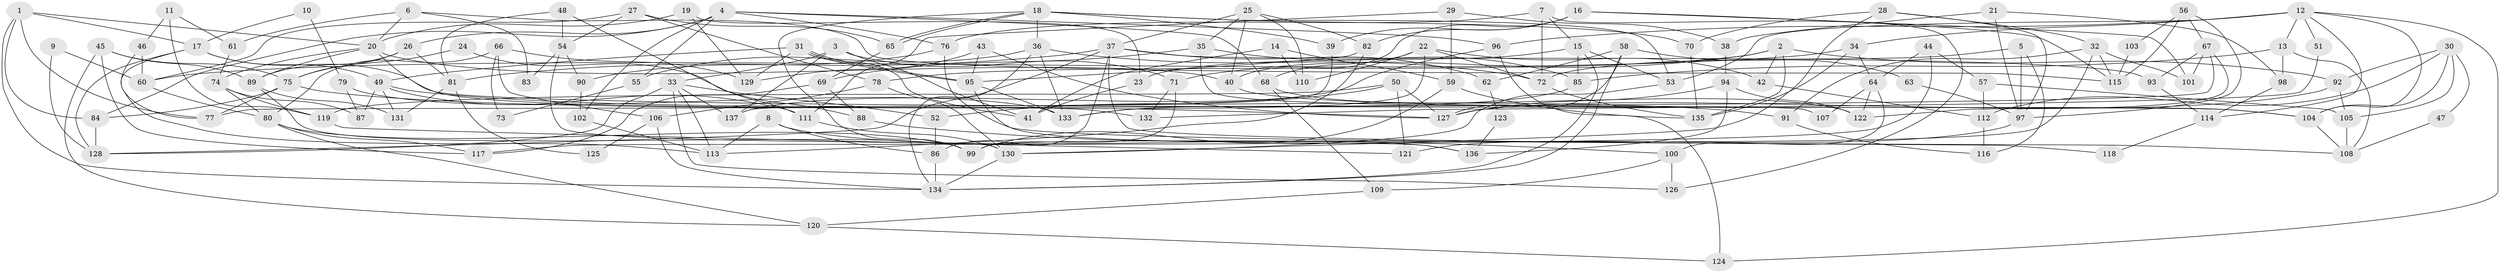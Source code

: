 // coarse degree distribution, {10: 0.031578947368421054, 7: 0.06315789473684211, 4: 0.2, 8: 0.07368421052631578, 3: 0.17894736842105263, 6: 0.07368421052631578, 5: 0.23157894736842105, 2: 0.11578947368421053, 9: 0.031578947368421054}
// Generated by graph-tools (version 1.1) at 2025/52/02/27/25 19:52:08]
// undirected, 137 vertices, 274 edges
graph export_dot {
graph [start="1"]
  node [color=gray90,style=filled];
  1;
  2;
  3;
  4;
  5;
  6;
  7;
  8;
  9;
  10;
  11;
  12;
  13;
  14;
  15;
  16;
  17;
  18;
  19;
  20;
  21;
  22;
  23;
  24;
  25;
  26;
  27;
  28;
  29;
  30;
  31;
  32;
  33;
  34;
  35;
  36;
  37;
  38;
  39;
  40;
  41;
  42;
  43;
  44;
  45;
  46;
  47;
  48;
  49;
  50;
  51;
  52;
  53;
  54;
  55;
  56;
  57;
  58;
  59;
  60;
  61;
  62;
  63;
  64;
  65;
  66;
  67;
  68;
  69;
  70;
  71;
  72;
  73;
  74;
  75;
  76;
  77;
  78;
  79;
  80;
  81;
  82;
  83;
  84;
  85;
  86;
  87;
  88;
  89;
  90;
  91;
  92;
  93;
  94;
  95;
  96;
  97;
  98;
  99;
  100;
  101;
  102;
  103;
  104;
  105;
  106;
  107;
  108;
  109;
  110;
  111;
  112;
  113;
  114;
  115;
  116;
  117;
  118;
  119;
  120;
  121;
  122;
  123;
  124;
  125;
  126;
  127;
  128;
  129;
  130;
  131;
  132;
  133;
  134;
  135;
  136;
  137;
  1 -- 77;
  1 -- 20;
  1 -- 17;
  1 -- 84;
  1 -- 134;
  2 -- 92;
  2 -- 135;
  2 -- 42;
  2 -- 71;
  2 -- 78;
  3 -- 41;
  3 -- 71;
  3 -- 33;
  3 -- 137;
  4 -- 96;
  4 -- 84;
  4 -- 26;
  4 -- 55;
  4 -- 68;
  4 -- 76;
  4 -- 102;
  5 -- 97;
  5 -- 72;
  5 -- 116;
  6 -- 20;
  6 -- 61;
  6 -- 83;
  6 -- 115;
  7 -- 72;
  7 -- 15;
  7 -- 76;
  7 -- 126;
  8 -- 86;
  8 -- 113;
  8 -- 136;
  9 -- 128;
  9 -- 60;
  10 -- 79;
  10 -- 17;
  11 -- 46;
  11 -- 119;
  11 -- 61;
  12 -- 53;
  12 -- 96;
  12 -- 13;
  12 -- 34;
  12 -- 51;
  12 -- 104;
  12 -- 114;
  12 -- 124;
  13 -- 108;
  13 -- 85;
  13 -- 98;
  14 -- 59;
  14 -- 110;
  14 -- 41;
  15 -- 134;
  15 -- 53;
  15 -- 23;
  15 -- 85;
  16 -- 39;
  16 -- 82;
  16 -- 40;
  16 -- 101;
  16 -- 115;
  17 -- 104;
  17 -- 49;
  17 -- 113;
  17 -- 128;
  18 -- 65;
  18 -- 65;
  18 -- 36;
  18 -- 39;
  18 -- 53;
  18 -- 70;
  18 -- 99;
  19 -- 23;
  19 -- 20;
  19 -- 129;
  20 -- 40;
  20 -- 89;
  20 -- 74;
  20 -- 132;
  21 -- 98;
  21 -- 38;
  21 -- 97;
  22 -- 42;
  22 -- 133;
  22 -- 68;
  22 -- 72;
  22 -- 110;
  23 -- 41;
  24 -- 88;
  24 -- 75;
  25 -- 82;
  25 -- 35;
  25 -- 37;
  25 -- 40;
  25 -- 110;
  26 -- 89;
  26 -- 75;
  26 -- 81;
  27 -- 60;
  27 -- 54;
  27 -- 65;
  27 -- 78;
  28 -- 97;
  28 -- 130;
  28 -- 32;
  28 -- 70;
  29 -- 59;
  29 -- 111;
  29 -- 38;
  30 -- 104;
  30 -- 105;
  30 -- 47;
  30 -- 92;
  30 -- 112;
  31 -- 95;
  31 -- 95;
  31 -- 49;
  31 -- 41;
  31 -- 129;
  32 -- 115;
  32 -- 91;
  32 -- 99;
  32 -- 101;
  33 -- 126;
  33 -- 52;
  33 -- 113;
  33 -- 128;
  33 -- 137;
  34 -- 64;
  34 -- 60;
  34 -- 135;
  35 -- 69;
  35 -- 85;
  35 -- 107;
  36 -- 72;
  36 -- 133;
  36 -- 55;
  36 -- 134;
  37 -- 128;
  37 -- 62;
  37 -- 81;
  37 -- 86;
  37 -- 93;
  37 -- 118;
  38 -- 94;
  39 -- 137;
  40 -- 104;
  42 -- 112;
  43 -- 127;
  43 -- 129;
  43 -- 95;
  44 -- 117;
  44 -- 57;
  44 -- 64;
  45 -- 75;
  45 -- 89;
  45 -- 117;
  45 -- 120;
  46 -- 77;
  46 -- 60;
  47 -- 108;
  48 -- 54;
  48 -- 81;
  48 -- 111;
  49 -- 111;
  49 -- 87;
  49 -- 91;
  49 -- 131;
  50 -- 121;
  50 -- 52;
  50 -- 119;
  50 -- 127;
  51 -- 132;
  52 -- 86;
  53 -- 130;
  54 -- 90;
  54 -- 130;
  54 -- 83;
  55 -- 73;
  56 -- 115;
  56 -- 67;
  56 -- 97;
  56 -- 103;
  57 -- 112;
  57 -- 105;
  58 -- 127;
  58 -- 134;
  58 -- 62;
  58 -- 63;
  59 -- 99;
  59 -- 135;
  60 -- 80;
  61 -- 74;
  62 -- 123;
  63 -- 97;
  64 -- 122;
  64 -- 100;
  64 -- 107;
  65 -- 69;
  66 -- 106;
  66 -- 129;
  66 -- 73;
  66 -- 80;
  67 -- 122;
  67 -- 101;
  67 -- 77;
  67 -- 93;
  68 -- 109;
  68 -- 122;
  69 -- 117;
  69 -- 88;
  70 -- 135;
  71 -- 99;
  71 -- 132;
  72 -- 135;
  74 -- 80;
  74 -- 87;
  74 -- 119;
  75 -- 84;
  75 -- 77;
  75 -- 127;
  76 -- 90;
  76 -- 108;
  78 -- 106;
  78 -- 130;
  79 -- 133;
  79 -- 87;
  80 -- 99;
  80 -- 117;
  80 -- 120;
  81 -- 125;
  81 -- 131;
  82 -- 113;
  82 -- 95;
  84 -- 128;
  85 -- 133;
  86 -- 134;
  88 -- 100;
  89 -- 99;
  89 -- 131;
  90 -- 102;
  91 -- 116;
  92 -- 127;
  92 -- 105;
  93 -- 114;
  94 -- 136;
  94 -- 127;
  94 -- 122;
  95 -- 133;
  95 -- 136;
  96 -- 137;
  96 -- 124;
  97 -- 121;
  98 -- 114;
  100 -- 109;
  100 -- 126;
  102 -- 113;
  103 -- 115;
  104 -- 108;
  105 -- 108;
  106 -- 134;
  106 -- 125;
  109 -- 120;
  111 -- 130;
  112 -- 116;
  114 -- 118;
  119 -- 121;
  120 -- 124;
  123 -- 136;
  130 -- 134;
}
